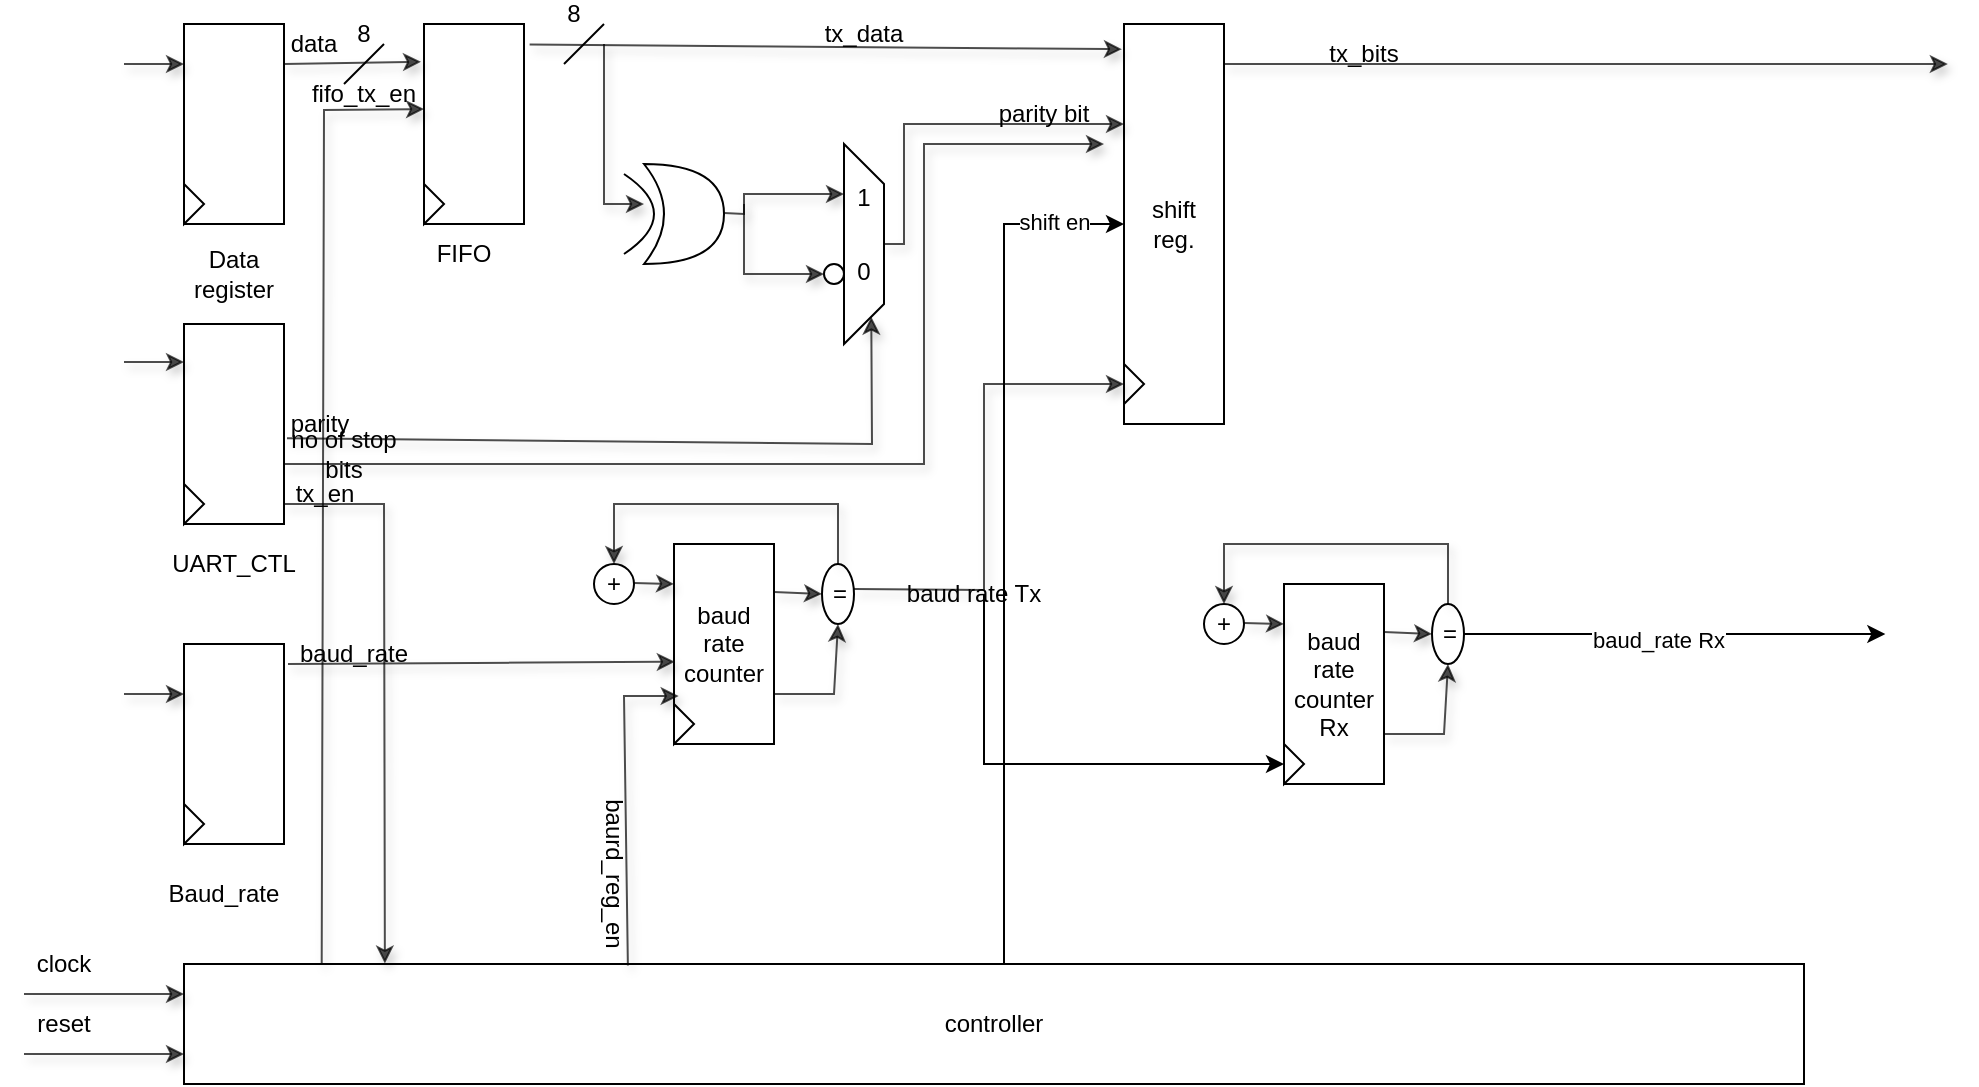 <mxfile version="26.0.9" pages="2">
  <diagram name="Page-1" id="0iQmTiWb_SyuVuj741Ms">
    <mxGraphModel dx="1050" dy="629" grid="1" gridSize="10" guides="1" tooltips="1" connect="1" arrows="1" fold="1" page="1" pageScale="1" pageWidth="1100" pageHeight="850" math="0" shadow="0">
      <root>
        <mxCell id="0" />
        <mxCell id="1" parent="0" />
        <mxCell id="nmXEE6ZkfctVZ-WLgOEb-1" value="" style="rounded=0;whiteSpace=wrap;html=1;direction=south;" parent="1" vertex="1">
          <mxGeometry x="280" y="90" width="50" height="100" as="geometry" />
        </mxCell>
        <mxCell id="nmXEE6ZkfctVZ-WLgOEb-2" value="" style="triangle;whiteSpace=wrap;html=1;" parent="1" vertex="1">
          <mxGeometry x="280" y="170" width="10" height="20" as="geometry" />
        </mxCell>
        <mxCell id="nmXEE6ZkfctVZ-WLgOEb-3" value="" style="rounded=0;whiteSpace=wrap;html=1;direction=south;" parent="1" vertex="1">
          <mxGeometry x="280" y="240" width="50" height="100" as="geometry" />
        </mxCell>
        <mxCell id="nmXEE6ZkfctVZ-WLgOEb-4" value="" style="triangle;whiteSpace=wrap;html=1;" parent="1" vertex="1">
          <mxGeometry x="280" y="320" width="10" height="20" as="geometry" />
        </mxCell>
        <mxCell id="nmXEE6ZkfctVZ-WLgOEb-5" value="" style="rounded=0;whiteSpace=wrap;html=1;direction=south;" parent="1" vertex="1">
          <mxGeometry x="280" y="400" width="50" height="100" as="geometry" />
        </mxCell>
        <mxCell id="nmXEE6ZkfctVZ-WLgOEb-6" value="" style="triangle;whiteSpace=wrap;html=1;" parent="1" vertex="1">
          <mxGeometry x="280" y="480" width="10" height="20" as="geometry" />
        </mxCell>
        <mxCell id="nmXEE6ZkfctVZ-WLgOEb-7" value="" style="rounded=0;whiteSpace=wrap;html=1;direction=south;" parent="1" vertex="1">
          <mxGeometry x="400" y="90" width="50" height="100" as="geometry" />
        </mxCell>
        <mxCell id="nmXEE6ZkfctVZ-WLgOEb-8" value="" style="triangle;whiteSpace=wrap;html=1;" parent="1" vertex="1">
          <mxGeometry x="400" y="170" width="10" height="20" as="geometry" />
        </mxCell>
        <mxCell id="nmXEE6ZkfctVZ-WLgOEb-9" value="" style="endArrow=classic;html=1;rounded=0;strokeWidth=1;startSize=6;opacity=70;jumpSize=1;strokeColor=default;shadow=1;entryX=0.189;entryY=1.03;entryDx=0;entryDy=0;entryPerimeter=0;" parent="1" target="nmXEE6ZkfctVZ-WLgOEb-7" edge="1">
          <mxGeometry width="50" height="50" relative="1" as="geometry">
            <mxPoint x="330" y="110" as="sourcePoint" />
            <mxPoint x="360" y="110" as="targetPoint" />
          </mxGeometry>
        </mxCell>
        <mxCell id="nmXEE6ZkfctVZ-WLgOEb-10" value="shift&lt;div&gt;reg.&lt;/div&gt;" style="rounded=0;whiteSpace=wrap;html=1;direction=south;" parent="1" vertex="1">
          <mxGeometry x="750" y="90" width="50" height="200" as="geometry" />
        </mxCell>
        <mxCell id="nmXEE6ZkfctVZ-WLgOEb-11" value="" style="triangle;whiteSpace=wrap;html=1;" parent="1" vertex="1">
          <mxGeometry x="750" y="260" width="10" height="20" as="geometry" />
        </mxCell>
        <mxCell id="nmXEE6ZkfctVZ-WLgOEb-12" value="Data register" style="text;html=1;align=center;verticalAlign=middle;whiteSpace=wrap;rounded=0;" parent="1" vertex="1">
          <mxGeometry x="275" y="200" width="60" height="30" as="geometry" />
        </mxCell>
        <mxCell id="nmXEE6ZkfctVZ-WLgOEb-14" value="UART_CTL" style="text;html=1;align=center;verticalAlign=middle;whiteSpace=wrap;rounded=0;" parent="1" vertex="1">
          <mxGeometry x="275" y="345" width="60" height="30" as="geometry" />
        </mxCell>
        <mxCell id="nmXEE6ZkfctVZ-WLgOEb-15" value="Baud_rate" style="text;html=1;align=center;verticalAlign=middle;whiteSpace=wrap;rounded=0;" parent="1" vertex="1">
          <mxGeometry x="270" y="510" width="60" height="30" as="geometry" />
        </mxCell>
        <mxCell id="nmXEE6ZkfctVZ-WLgOEb-18" value="" style="endArrow=classic;html=1;rounded=0;strokeWidth=1;startSize=6;opacity=70;jumpSize=1;strokeColor=default;shadow=1;entryX=0.063;entryY=1.021;entryDx=0;entryDy=0;entryPerimeter=0;exitX=0.103;exitY=-0.056;exitDx=0;exitDy=0;exitPerimeter=0;" parent="1" source="nmXEE6ZkfctVZ-WLgOEb-7" target="nmXEE6ZkfctVZ-WLgOEb-10" edge="1">
          <mxGeometry width="50" height="50" relative="1" as="geometry">
            <mxPoint x="490" y="100" as="sourcePoint" />
            <mxPoint x="520" y="100" as="targetPoint" />
          </mxGeometry>
        </mxCell>
        <mxCell id="nmXEE6ZkfctVZ-WLgOEb-19" value="" style="endArrow=classic;html=1;rounded=0;strokeWidth=1;startSize=6;opacity=70;jumpSize=1;strokeColor=default;shadow=1;" parent="1" edge="1">
          <mxGeometry width="50" height="50" relative="1" as="geometry">
            <mxPoint x="490" y="100" as="sourcePoint" />
            <mxPoint x="510" y="180" as="targetPoint" />
            <Array as="points">
              <mxPoint x="490" y="180" />
            </Array>
          </mxGeometry>
        </mxCell>
        <mxCell id="nmXEE6ZkfctVZ-WLgOEb-32" value="" style="endArrow=classic;html=1;rounded=0;strokeWidth=1;startSize=6;opacity=70;jumpSize=1;strokeColor=default;shadow=1;entryX=0.25;entryY=1;entryDx=0;entryDy=0;" parent="1" target="nmXEE6ZkfctVZ-WLgOEb-10" edge="1">
          <mxGeometry width="50" height="50" relative="1" as="geometry">
            <mxPoint x="630" y="200" as="sourcePoint" />
            <mxPoint x="750" y="140" as="targetPoint" />
            <Array as="points">
              <mxPoint x="640" y="200" />
              <mxPoint x="640" y="140" />
            </Array>
          </mxGeometry>
        </mxCell>
        <mxCell id="nmXEE6ZkfctVZ-WLgOEb-33" value="" style="endArrow=classic;html=1;rounded=0;strokeWidth=1;startSize=6;opacity=70;jumpSize=1;strokeColor=default;shadow=1;entryX=1;entryY=0.25;entryDx=0;entryDy=0;exitX=0.571;exitY=-0.03;exitDx=0;exitDy=0;exitPerimeter=0;" parent="1" source="nmXEE6ZkfctVZ-WLgOEb-3" target="nmXEE6ZkfctVZ-WLgOEb-24" edge="1">
          <mxGeometry width="50" height="50" relative="1" as="geometry">
            <mxPoint x="330" y="280" as="sourcePoint" />
            <mxPoint x="360" y="280" as="targetPoint" />
            <Array as="points">
              <mxPoint x="624" y="300" />
            </Array>
          </mxGeometry>
        </mxCell>
        <mxCell id="nmXEE6ZkfctVZ-WLgOEb-50" value="" style="group" parent="1" vertex="1" connectable="0">
          <mxGeometry x="485" y="330" width="130" height="120" as="geometry" />
        </mxCell>
        <mxCell id="nmXEE6ZkfctVZ-WLgOEb-37" value="baud rate counter" style="rounded=0;whiteSpace=wrap;html=1;direction=south;" parent="nmXEE6ZkfctVZ-WLgOEb-50" vertex="1">
          <mxGeometry x="40" y="20" width="50" height="100" as="geometry" />
        </mxCell>
        <mxCell id="nmXEE6ZkfctVZ-WLgOEb-38" value="" style="triangle;whiteSpace=wrap;html=1;" parent="nmXEE6ZkfctVZ-WLgOEb-50" vertex="1">
          <mxGeometry x="40" y="100" width="10" height="20" as="geometry" />
        </mxCell>
        <mxCell id="nmXEE6ZkfctVZ-WLgOEb-42" value="" style="group" parent="nmXEE6ZkfctVZ-WLgOEb-50" vertex="1" connectable="0">
          <mxGeometry x="90" y="30" width="40" height="30" as="geometry" />
        </mxCell>
        <mxCell id="nmXEE6ZkfctVZ-WLgOEb-39" value="" style="endArrow=classic;html=1;rounded=0;strokeWidth=1;startSize=6;opacity=70;jumpSize=1;strokeColor=default;shadow=1;entryX=0;entryY=0.5;entryDx=0;entryDy=0;" parent="nmXEE6ZkfctVZ-WLgOEb-42" target="nmXEE6ZkfctVZ-WLgOEb-40" edge="1">
          <mxGeometry width="50" height="50" relative="1" as="geometry">
            <mxPoint y="14" as="sourcePoint" />
            <mxPoint x="20" y="14" as="targetPoint" />
          </mxGeometry>
        </mxCell>
        <mxCell id="nmXEE6ZkfctVZ-WLgOEb-40" value="" style="ellipse;whiteSpace=wrap;html=1;" parent="nmXEE6ZkfctVZ-WLgOEb-42" vertex="1">
          <mxGeometry x="24" width="16" height="30" as="geometry" />
        </mxCell>
        <mxCell id="nmXEE6ZkfctVZ-WLgOEb-41" value="=" style="text;html=1;align=center;verticalAlign=middle;whiteSpace=wrap;rounded=0;" parent="nmXEE6ZkfctVZ-WLgOEb-42" vertex="1">
          <mxGeometry x="26" y="10" width="14" height="10" as="geometry" />
        </mxCell>
        <mxCell id="nmXEE6ZkfctVZ-WLgOEb-44" value="" style="endArrow=classic;html=1;rounded=0;strokeWidth=1;startSize=6;opacity=70;jumpSize=1;strokeColor=default;shadow=1;exitX=0.5;exitY=0;exitDx=0;exitDy=0;" parent="nmXEE6ZkfctVZ-WLgOEb-50" source="nmXEE6ZkfctVZ-WLgOEb-40" target="nmXEE6ZkfctVZ-WLgOEb-45" edge="1">
          <mxGeometry width="50" height="50" relative="1" as="geometry">
            <mxPoint x="155" y="20" as="sourcePoint" />
            <mxPoint y="40" as="targetPoint" />
            <Array as="points">
              <mxPoint x="122" />
              <mxPoint x="10" />
            </Array>
          </mxGeometry>
        </mxCell>
        <mxCell id="nmXEE6ZkfctVZ-WLgOEb-45" value="" style="ellipse;whiteSpace=wrap;html=1;" parent="nmXEE6ZkfctVZ-WLgOEb-50" vertex="1">
          <mxGeometry y="30" width="20" height="20" as="geometry" />
        </mxCell>
        <mxCell id="nmXEE6ZkfctVZ-WLgOEb-46" value="+" style="text;html=1;align=center;verticalAlign=middle;whiteSpace=wrap;rounded=0;" parent="nmXEE6ZkfctVZ-WLgOEb-50" vertex="1">
          <mxGeometry x="5" y="32.5" width="10" height="15" as="geometry" />
        </mxCell>
        <mxCell id="nmXEE6ZkfctVZ-WLgOEb-49" value="" style="endArrow=classic;html=1;rounded=0;strokeWidth=1;startSize=6;opacity=70;jumpSize=1;strokeColor=default;shadow=1;" parent="nmXEE6ZkfctVZ-WLgOEb-50" edge="1">
          <mxGeometry width="50" height="50" relative="1" as="geometry">
            <mxPoint x="20" y="39.5" as="sourcePoint" />
            <mxPoint x="40" y="40" as="targetPoint" />
          </mxGeometry>
        </mxCell>
        <mxCell id="nmXEE6ZkfctVZ-WLgOEb-43" value="" style="endArrow=classic;html=1;rounded=0;strokeWidth=1;startSize=6;opacity=70;jumpSize=1;strokeColor=default;shadow=1;entryX=0.5;entryY=1;entryDx=0;entryDy=0;exitX=0.75;exitY=0;exitDx=0;exitDy=0;" parent="nmXEE6ZkfctVZ-WLgOEb-50" source="nmXEE6ZkfctVZ-WLgOEb-37" target="nmXEE6ZkfctVZ-WLgOEb-40" edge="1">
          <mxGeometry width="50" height="50" relative="1" as="geometry">
            <mxPoint x="100" y="90" as="sourcePoint" />
            <mxPoint x="-40" y="95" as="targetPoint" />
            <Array as="points">
              <mxPoint x="120" y="95" />
            </Array>
          </mxGeometry>
        </mxCell>
        <mxCell id="nmXEE6ZkfctVZ-WLgOEb-51" value="" style="endArrow=classic;html=1;rounded=0;strokeWidth=1;startSize=6;opacity=70;jumpSize=1;strokeColor=default;shadow=1;exitX=1;exitY=0.25;exitDx=0;exitDy=0;entryX=0;entryY=0.5;entryDx=0;entryDy=0;" parent="1" source="nmXEE6ZkfctVZ-WLgOEb-41" edge="1" target="nmXEE6ZkfctVZ-WLgOEb-11">
          <mxGeometry width="50" height="50" relative="1" as="geometry">
            <mxPoint x="640" y="375" as="sourcePoint" />
            <mxPoint x="660" y="240" as="targetPoint" />
            <Array as="points">
              <mxPoint x="680" y="373" />
              <mxPoint x="680" y="270" />
            </Array>
          </mxGeometry>
        </mxCell>
        <mxCell id="nmXEE6ZkfctVZ-WLgOEb-52" value="" style="rounded=0;whiteSpace=wrap;html=1;" parent="1" vertex="1">
          <mxGeometry x="280" y="560" width="810" height="60" as="geometry" />
        </mxCell>
        <UserObject label="controller" link="data:page/id,8DzqNKBsNxJn6VCQn896" id="nmXEE6ZkfctVZ-WLgOEb-53">
          <mxCell style="text;html=1;align=center;verticalAlign=middle;whiteSpace=wrap;rounded=0;" parent="1" vertex="1">
            <mxGeometry x="655" y="575" width="60" height="30" as="geometry" />
          </mxCell>
        </UserObject>
        <mxCell id="nmXEE6ZkfctVZ-WLgOEb-67" value="" style="endArrow=classic;html=1;rounded=0;strokeWidth=1;startSize=6;opacity=70;jumpSize=1;strokeColor=default;shadow=1;entryX=1;entryY=1;entryDx=0;entryDy=0;" parent="1" edge="1" target="nmXEE6ZkfctVZ-WLgOEb-100">
          <mxGeometry width="50" height="50" relative="1" as="geometry">
            <mxPoint x="330" y="310" as="sourcePoint" />
            <mxPoint x="650" y="150" as="targetPoint" />
            <Array as="points">
              <mxPoint x="630" y="310" />
              <mxPoint x="650" y="310" />
              <mxPoint x="650" y="150" />
            </Array>
          </mxGeometry>
        </mxCell>
        <mxCell id="nmXEE6ZkfctVZ-WLgOEb-68" value="no of stop bits" style="text;html=1;align=center;verticalAlign=middle;whiteSpace=wrap;rounded=0;" parent="1" vertex="1">
          <mxGeometry x="330" y="300" width="60" height="10" as="geometry" />
        </mxCell>
        <mxCell id="nmXEE6ZkfctVZ-WLgOEb-75" value="" style="endArrow=classic;html=1;rounded=0;strokeWidth=1;startSize=6;opacity=70;jumpSize=1;strokeColor=default;shadow=1;" parent="1" edge="1">
          <mxGeometry width="50" height="50" relative="1" as="geometry">
            <mxPoint x="800" y="110" as="sourcePoint" />
            <mxPoint x="1161.91" y="110" as="targetPoint" />
          </mxGeometry>
        </mxCell>
        <mxCell id="nmXEE6ZkfctVZ-WLgOEb-76" value="" style="endArrow=classic;html=1;rounded=0;strokeWidth=1;startSize=6;opacity=70;jumpSize=1;strokeColor=default;shadow=1;entryX=0.124;entryY=-0.004;entryDx=0;entryDy=0;entryPerimeter=0;" parent="1" target="nmXEE6ZkfctVZ-WLgOEb-52" edge="1">
          <mxGeometry width="50" height="50" relative="1" as="geometry">
            <mxPoint x="330" y="330" as="sourcePoint" />
            <mxPoint x="360" y="330" as="targetPoint" />
            <Array as="points">
              <mxPoint x="380" y="330" />
            </Array>
          </mxGeometry>
        </mxCell>
        <mxCell id="nmXEE6ZkfctVZ-WLgOEb-77" value="" style="endArrow=classic;html=1;rounded=0;strokeWidth=1;startSize=6;opacity=70;jumpSize=1;strokeColor=default;shadow=1;" parent="1" edge="1">
          <mxGeometry width="50" height="50" relative="1" as="geometry">
            <mxPoint x="250" y="110" as="sourcePoint" />
            <mxPoint x="280" y="110" as="targetPoint" />
          </mxGeometry>
        </mxCell>
        <mxCell id="nmXEE6ZkfctVZ-WLgOEb-78" value="" style="endArrow=classic;html=1;rounded=0;strokeWidth=1;startSize=6;opacity=70;jumpSize=1;strokeColor=default;shadow=1;" parent="1" edge="1">
          <mxGeometry width="50" height="50" relative="1" as="geometry">
            <mxPoint x="250" y="259" as="sourcePoint" />
            <mxPoint x="280" y="259" as="targetPoint" />
          </mxGeometry>
        </mxCell>
        <mxCell id="nmXEE6ZkfctVZ-WLgOEb-79" value="" style="endArrow=classic;html=1;rounded=0;strokeWidth=1;startSize=6;opacity=70;jumpSize=1;strokeColor=default;shadow=1;" parent="1" edge="1">
          <mxGeometry width="50" height="50" relative="1" as="geometry">
            <mxPoint x="250" y="425" as="sourcePoint" />
            <mxPoint x="280" y="425" as="targetPoint" />
          </mxGeometry>
        </mxCell>
        <mxCell id="nmXEE6ZkfctVZ-WLgOEb-80" value="baurd_reg_en" style="text;html=1;align=center;verticalAlign=middle;whiteSpace=wrap;rounded=0;rotation=90;" parent="1" vertex="1">
          <mxGeometry x="450" y="500" width="90" height="30" as="geometry" />
        </mxCell>
        <mxCell id="nmXEE6ZkfctVZ-WLgOEb-81" value="tx_en" style="text;html=1;align=center;verticalAlign=middle;whiteSpace=wrap;rounded=0;" parent="1" vertex="1">
          <mxGeometry x="333" y="320" width="35" height="10" as="geometry" />
        </mxCell>
        <mxCell id="nmXEE6ZkfctVZ-WLgOEb-82" value="baud_rate" style="text;html=1;align=center;verticalAlign=middle;whiteSpace=wrap;rounded=0;" parent="1" vertex="1">
          <mxGeometry x="340" y="400" width="50" height="10" as="geometry" />
        </mxCell>
        <mxCell id="nmXEE6ZkfctVZ-WLgOEb-83" value="baud rate Tx" style="text;html=1;align=center;verticalAlign=middle;whiteSpace=wrap;rounded=0;rotation=0;" parent="1" vertex="1">
          <mxGeometry x="635" y="360" width="80" height="30" as="geometry" />
        </mxCell>
        <mxCell id="nmXEE6ZkfctVZ-WLgOEb-84" value="FIFO" style="text;html=1;align=center;verticalAlign=middle;whiteSpace=wrap;rounded=0;" parent="1" vertex="1">
          <mxGeometry x="390" y="190" width="60" height="30" as="geometry" />
        </mxCell>
        <mxCell id="nmXEE6ZkfctVZ-WLgOEb-89" value="" style="endArrow=classic;html=1;rounded=0;strokeWidth=1;startSize=6;opacity=70;jumpSize=1;strokeColor=default;shadow=1;entryX=0.589;entryY=0.992;entryDx=0;entryDy=0;entryPerimeter=0;" parent="1" target="nmXEE6ZkfctVZ-WLgOEb-37" edge="1">
          <mxGeometry width="50" height="50" relative="1" as="geometry">
            <mxPoint x="332" y="410" as="sourcePoint" />
            <mxPoint x="440" y="410" as="targetPoint" />
          </mxGeometry>
        </mxCell>
        <mxCell id="nmXEE6ZkfctVZ-WLgOEb-95" value="fifo_tx_en" style="text;html=1;align=center;verticalAlign=middle;whiteSpace=wrap;rounded=0;" parent="1" vertex="1">
          <mxGeometry x="340" y="110" width="60" height="30" as="geometry" />
        </mxCell>
        <mxCell id="nmXEE6ZkfctVZ-WLgOEb-96" value="" style="endArrow=classic;html=1;rounded=0;strokeWidth=1;startSize=6;opacity=70;jumpSize=1;strokeColor=default;shadow=1;" parent="1" edge="1">
          <mxGeometry width="50" height="50" relative="1" as="geometry">
            <mxPoint x="200" y="575" as="sourcePoint" />
            <mxPoint x="280" y="575" as="targetPoint" />
          </mxGeometry>
        </mxCell>
        <mxCell id="nmXEE6ZkfctVZ-WLgOEb-97" value="clock" style="text;html=1;align=center;verticalAlign=middle;whiteSpace=wrap;rounded=0;" parent="1" vertex="1">
          <mxGeometry x="190" y="545" width="60" height="30" as="geometry" />
        </mxCell>
        <mxCell id="nmXEE6ZkfctVZ-WLgOEb-98" value="" style="endArrow=classic;html=1;rounded=0;strokeWidth=1;startSize=6;opacity=70;jumpSize=1;strokeColor=default;shadow=1;" parent="1" edge="1">
          <mxGeometry width="50" height="50" relative="1" as="geometry">
            <mxPoint x="200" y="605" as="sourcePoint" />
            <mxPoint x="280" y="605" as="targetPoint" />
          </mxGeometry>
        </mxCell>
        <mxCell id="nmXEE6ZkfctVZ-WLgOEb-99" value="reset" style="text;html=1;align=center;verticalAlign=middle;whiteSpace=wrap;rounded=0;" parent="1" vertex="1">
          <mxGeometry x="190" y="575" width="60" height="30" as="geometry" />
        </mxCell>
        <mxCell id="nmXEE6ZkfctVZ-WLgOEb-100" value="parity bit" style="text;html=1;align=center;verticalAlign=middle;whiteSpace=wrap;rounded=0;" parent="1" vertex="1">
          <mxGeometry x="680" y="120" width="60" height="30" as="geometry" />
        </mxCell>
        <mxCell id="nmXEE6ZkfctVZ-WLgOEb-101" value="" style="endArrow=none;html=1;rounded=0;" parent="1" edge="1">
          <mxGeometry width="50" height="50" relative="1" as="geometry">
            <mxPoint x="470" y="110" as="sourcePoint" />
            <mxPoint x="490" y="90" as="targetPoint" />
          </mxGeometry>
        </mxCell>
        <mxCell id="nmXEE6ZkfctVZ-WLgOEb-102" value="8" style="text;html=1;align=center;verticalAlign=middle;whiteSpace=wrap;rounded=0;" parent="1" vertex="1">
          <mxGeometry x="470" y="80" width="10" height="10" as="geometry" />
        </mxCell>
        <mxCell id="nmXEE6ZkfctVZ-WLgOEb-103" value="tx_data" style="text;html=1;align=center;verticalAlign=middle;whiteSpace=wrap;rounded=0;" parent="1" vertex="1">
          <mxGeometry x="590" y="80" width="60" height="30" as="geometry" />
        </mxCell>
        <mxCell id="nmXEE6ZkfctVZ-WLgOEb-104" value="data" style="text;html=1;align=center;verticalAlign=middle;whiteSpace=wrap;rounded=0;" parent="1" vertex="1">
          <mxGeometry x="330" y="90" width="30" height="20" as="geometry" />
        </mxCell>
        <mxCell id="aORZdSc75-Fo3MQnWId7-1" value="" style="endArrow=none;html=1;rounded=0;" parent="1" edge="1">
          <mxGeometry width="50" height="50" relative="1" as="geometry">
            <mxPoint x="360" y="120" as="sourcePoint" />
            <mxPoint x="380" y="100" as="targetPoint" />
          </mxGeometry>
        </mxCell>
        <mxCell id="aORZdSc75-Fo3MQnWId7-2" value="8" style="text;html=1;align=center;verticalAlign=middle;whiteSpace=wrap;rounded=0;" parent="1" vertex="1">
          <mxGeometry x="355" y="80" width="30" height="30" as="geometry" />
        </mxCell>
        <mxCell id="aORZdSc75-Fo3MQnWId7-3" value="tx_bits" style="text;html=1;align=center;verticalAlign=middle;whiteSpace=wrap;rounded=0;" parent="1" vertex="1">
          <mxGeometry x="840" y="100" width="60" height="10" as="geometry" />
        </mxCell>
        <mxCell id="iL0YTwdqy25Y3jKW_N1v-3" value="" style="endArrow=classic;html=1;rounded=0;strokeWidth=1;startSize=6;opacity=70;jumpSize=1;strokeColor=default;shadow=1;exitX=0.085;exitY=-0.004;exitDx=0;exitDy=0;exitPerimeter=0;entryX=1;entryY=0.75;entryDx=0;entryDy=0;" parent="1" source="nmXEE6ZkfctVZ-WLgOEb-52" target="nmXEE6ZkfctVZ-WLgOEb-95" edge="1">
          <mxGeometry width="50" height="50" relative="1" as="geometry">
            <mxPoint x="349" y="560" as="sourcePoint" />
            <mxPoint x="400" y="160" as="targetPoint" />
            <Array as="points">
              <mxPoint x="350" y="133" />
            </Array>
          </mxGeometry>
        </mxCell>
        <mxCell id="nmXEE6ZkfctVZ-WLgOEb-34" value="parity" style="text;html=1;align=center;verticalAlign=middle;whiteSpace=wrap;rounded=0;" parent="1" vertex="1">
          <mxGeometry x="328" y="285" width="40" height="10" as="geometry" />
        </mxCell>
        <mxCell id="nmXEE6ZkfctVZ-WLgOEb-74" value="" style="endArrow=classic;html=1;rounded=0;strokeWidth=1;startSize=6;opacity=70;jumpSize=1;strokeColor=default;shadow=1;exitX=0.274;exitY=0.012;exitDx=0;exitDy=0;exitPerimeter=0;entryX=0.233;entryY=-0.198;entryDx=0;entryDy=0;entryPerimeter=0;" parent="1" source="nmXEE6ZkfctVZ-WLgOEb-52" target="nmXEE6ZkfctVZ-WLgOEb-38" edge="1">
          <mxGeometry width="50" height="50" relative="1" as="geometry">
            <mxPoint x="495" y="424" as="sourcePoint" />
            <mxPoint x="525" y="424" as="targetPoint" />
            <Array as="points">
              <mxPoint x="500" y="426" />
            </Array>
          </mxGeometry>
        </mxCell>
        <mxCell id="iL0YTwdqy25Y3jKW_N1v-12" value="" style="group" parent="1" vertex="1" connectable="0">
          <mxGeometry x="500" y="150" width="130" height="100" as="geometry" />
        </mxCell>
        <mxCell id="nmXEE6ZkfctVZ-WLgOEb-20" value="" style="shape=xor;whiteSpace=wrap;html=1;" parent="iL0YTwdqy25Y3jKW_N1v-12" vertex="1">
          <mxGeometry x="10" y="10" width="40" height="50" as="geometry" />
        </mxCell>
        <mxCell id="nmXEE6ZkfctVZ-WLgOEb-21" value="" style="endArrow=none;html=1;rounded=0;curved=1;" parent="iL0YTwdqy25Y3jKW_N1v-12" edge="1">
          <mxGeometry width="50" height="50" relative="1" as="geometry">
            <mxPoint y="55" as="sourcePoint" />
            <mxPoint y="15" as="targetPoint" />
            <Array as="points">
              <mxPoint x="30" y="35" />
            </Array>
          </mxGeometry>
        </mxCell>
        <mxCell id="nmXEE6ZkfctVZ-WLgOEb-27" value="" style="endArrow=classic;html=1;rounded=0;strokeWidth=1;startSize=6;opacity=70;jumpSize=1;strokeColor=default;shadow=1;entryX=0.25;entryY=1;entryDx=0;entryDy=0;" parent="iL0YTwdqy25Y3jKW_N1v-12" target="nmXEE6ZkfctVZ-WLgOEb-24" edge="1">
          <mxGeometry width="50" height="50" relative="1" as="geometry">
            <mxPoint x="50" y="34.5" as="sourcePoint" />
            <mxPoint x="107" y="20" as="targetPoint" />
            <Array as="points">
              <mxPoint x="60" y="35" />
              <mxPoint x="60" y="25" />
            </Array>
          </mxGeometry>
        </mxCell>
        <mxCell id="nmXEE6ZkfctVZ-WLgOEb-28" value="" style="endArrow=classic;html=1;rounded=0;strokeWidth=1;startSize=6;opacity=70;jumpSize=1;strokeColor=default;shadow=1;entryX=0;entryY=0.5;entryDx=0;entryDy=0;" parent="iL0YTwdqy25Y3jKW_N1v-12" target="nmXEE6ZkfctVZ-WLgOEb-29" edge="1">
          <mxGeometry width="50" height="50" relative="1" as="geometry">
            <mxPoint x="60" y="30" as="sourcePoint" />
            <mxPoint x="90" y="70" as="targetPoint" />
            <Array as="points">
              <mxPoint x="60" y="65" />
            </Array>
          </mxGeometry>
        </mxCell>
        <mxCell id="nmXEE6ZkfctVZ-WLgOEb-31" value="" style="group" parent="iL0YTwdqy25Y3jKW_N1v-12" vertex="1" connectable="0">
          <mxGeometry x="100" width="30" height="100" as="geometry" />
        </mxCell>
        <mxCell id="nmXEE6ZkfctVZ-WLgOEb-23" value="" style="group" parent="nmXEE6ZkfctVZ-WLgOEb-31" vertex="1" connectable="0">
          <mxGeometry x="10" width="20" height="100" as="geometry" />
        </mxCell>
        <mxCell id="nmXEE6ZkfctVZ-WLgOEb-24" value="" style="shape=trapezoid;perimeter=trapezoidPerimeter;whiteSpace=wrap;html=1;fixedSize=1;direction=south;" parent="nmXEE6ZkfctVZ-WLgOEb-23" vertex="1">
          <mxGeometry width="20" height="100" as="geometry" />
        </mxCell>
        <mxCell id="nmXEE6ZkfctVZ-WLgOEb-25" value="1" style="text;html=1;align=center;verticalAlign=middle;whiteSpace=wrap;rounded=0;" parent="nmXEE6ZkfctVZ-WLgOEb-23" vertex="1">
          <mxGeometry y="20.001" width="20" height="14.286" as="geometry" />
        </mxCell>
        <mxCell id="nmXEE6ZkfctVZ-WLgOEb-26" value="0" style="text;html=1;align=center;verticalAlign=middle;whiteSpace=wrap;rounded=0;" parent="nmXEE6ZkfctVZ-WLgOEb-23" vertex="1">
          <mxGeometry x="5" y="50" width="10" height="28.571" as="geometry" />
        </mxCell>
        <mxCell id="nmXEE6ZkfctVZ-WLgOEb-29" value="" style="ellipse;whiteSpace=wrap;html=1;aspect=fixed;" parent="nmXEE6ZkfctVZ-WLgOEb-31" vertex="1">
          <mxGeometry y="60" width="10" height="10" as="geometry" />
        </mxCell>
        <mxCell id="JwyVnNbqZSE_jarpq17w-4" value="" style="group" vertex="1" connectable="0" parent="1">
          <mxGeometry x="790" y="350" width="130" height="120" as="geometry" />
        </mxCell>
        <mxCell id="JwyVnNbqZSE_jarpq17w-5" value="baud rate counter&lt;div&gt;Rx&lt;/div&gt;" style="rounded=0;whiteSpace=wrap;html=1;direction=south;" vertex="1" parent="JwyVnNbqZSE_jarpq17w-4">
          <mxGeometry x="40" y="20" width="50" height="100" as="geometry" />
        </mxCell>
        <mxCell id="JwyVnNbqZSE_jarpq17w-6" value="" style="triangle;whiteSpace=wrap;html=1;" vertex="1" parent="JwyVnNbqZSE_jarpq17w-4">
          <mxGeometry x="40" y="100" width="10" height="20" as="geometry" />
        </mxCell>
        <mxCell id="JwyVnNbqZSE_jarpq17w-7" value="" style="group" vertex="1" connectable="0" parent="JwyVnNbqZSE_jarpq17w-4">
          <mxGeometry x="90" y="30" width="40" height="30" as="geometry" />
        </mxCell>
        <mxCell id="JwyVnNbqZSE_jarpq17w-8" value="" style="endArrow=classic;html=1;rounded=0;strokeWidth=1;startSize=6;opacity=70;jumpSize=1;strokeColor=default;shadow=1;entryX=0;entryY=0.5;entryDx=0;entryDy=0;" edge="1" parent="JwyVnNbqZSE_jarpq17w-7" target="JwyVnNbqZSE_jarpq17w-9">
          <mxGeometry width="50" height="50" relative="1" as="geometry">
            <mxPoint y="14" as="sourcePoint" />
            <mxPoint x="20" y="14" as="targetPoint" />
          </mxGeometry>
        </mxCell>
        <mxCell id="JwyVnNbqZSE_jarpq17w-9" value="" style="ellipse;whiteSpace=wrap;html=1;" vertex="1" parent="JwyVnNbqZSE_jarpq17w-7">
          <mxGeometry x="24" width="16" height="30" as="geometry" />
        </mxCell>
        <mxCell id="JwyVnNbqZSE_jarpq17w-10" value="=" style="text;html=1;align=center;verticalAlign=middle;whiteSpace=wrap;rounded=0;" vertex="1" parent="JwyVnNbqZSE_jarpq17w-7">
          <mxGeometry x="26" y="10" width="14" height="10" as="geometry" />
        </mxCell>
        <mxCell id="JwyVnNbqZSE_jarpq17w-11" value="" style="endArrow=classic;html=1;rounded=0;strokeWidth=1;startSize=6;opacity=70;jumpSize=1;strokeColor=default;shadow=1;exitX=0.5;exitY=0;exitDx=0;exitDy=0;" edge="1" parent="JwyVnNbqZSE_jarpq17w-4" source="JwyVnNbqZSE_jarpq17w-9" target="JwyVnNbqZSE_jarpq17w-12">
          <mxGeometry width="50" height="50" relative="1" as="geometry">
            <mxPoint x="155" y="20" as="sourcePoint" />
            <mxPoint y="40" as="targetPoint" />
            <Array as="points">
              <mxPoint x="122" />
              <mxPoint x="10" />
            </Array>
          </mxGeometry>
        </mxCell>
        <mxCell id="JwyVnNbqZSE_jarpq17w-12" value="" style="ellipse;whiteSpace=wrap;html=1;" vertex="1" parent="JwyVnNbqZSE_jarpq17w-4">
          <mxGeometry y="30" width="20" height="20" as="geometry" />
        </mxCell>
        <mxCell id="JwyVnNbqZSE_jarpq17w-13" value="+" style="text;html=1;align=center;verticalAlign=middle;whiteSpace=wrap;rounded=0;" vertex="1" parent="JwyVnNbqZSE_jarpq17w-4">
          <mxGeometry x="5" y="32.5" width="10" height="15" as="geometry" />
        </mxCell>
        <mxCell id="JwyVnNbqZSE_jarpq17w-16" value="" style="endArrow=classic;html=1;rounded=0;strokeWidth=1;startSize=6;opacity=70;jumpSize=1;strokeColor=default;shadow=1;" edge="1" parent="JwyVnNbqZSE_jarpq17w-4">
          <mxGeometry width="50" height="50" relative="1" as="geometry">
            <mxPoint x="20" y="39.5" as="sourcePoint" />
            <mxPoint x="40" y="40" as="targetPoint" />
          </mxGeometry>
        </mxCell>
        <mxCell id="JwyVnNbqZSE_jarpq17w-17" value="" style="endArrow=classic;html=1;rounded=0;strokeWidth=1;startSize=6;opacity=70;jumpSize=1;strokeColor=default;shadow=1;entryX=0.5;entryY=1;entryDx=0;entryDy=0;exitX=0.75;exitY=0;exitDx=0;exitDy=0;" edge="1" parent="JwyVnNbqZSE_jarpq17w-4" source="JwyVnNbqZSE_jarpq17w-5" target="JwyVnNbqZSE_jarpq17w-9">
          <mxGeometry width="50" height="50" relative="1" as="geometry">
            <mxPoint x="100" y="90" as="sourcePoint" />
            <mxPoint x="-40" y="95" as="targetPoint" />
            <Array as="points">
              <mxPoint x="120" y="95" />
            </Array>
          </mxGeometry>
        </mxCell>
        <mxCell id="JwyVnNbqZSE_jarpq17w-18" value="" style="endArrow=classic;html=1;rounded=0;entryX=0;entryY=0.5;entryDx=0;entryDy=0;" edge="1" parent="1" target="JwyVnNbqZSE_jarpq17w-6">
          <mxGeometry width="50" height="50" relative="1" as="geometry">
            <mxPoint x="680" y="375" as="sourcePoint" />
            <mxPoint x="730" y="325" as="targetPoint" />
            <Array as="points">
              <mxPoint x="680" y="460" />
            </Array>
          </mxGeometry>
        </mxCell>
        <mxCell id="JwyVnNbqZSE_jarpq17w-19" value="" style="endArrow=classic;html=1;rounded=0;" edge="1" parent="1">
          <mxGeometry width="50" height="50" relative="1" as="geometry">
            <mxPoint x="920" y="395" as="sourcePoint" />
            <mxPoint x="1130.667" y="395" as="targetPoint" />
          </mxGeometry>
        </mxCell>
        <mxCell id="JwyVnNbqZSE_jarpq17w-20" value="baud_rate Rx" style="edgeLabel;html=1;align=center;verticalAlign=middle;resizable=0;points=[];" vertex="1" connectable="0" parent="JwyVnNbqZSE_jarpq17w-19">
          <mxGeometry x="-0.085" y="-3" relative="1" as="geometry">
            <mxPoint as="offset" />
          </mxGeometry>
        </mxCell>
        <mxCell id="JwyVnNbqZSE_jarpq17w-21" value="" style="endArrow=classic;html=1;rounded=0;entryX=0.5;entryY=1;entryDx=0;entryDy=0;" edge="1" parent="1" target="nmXEE6ZkfctVZ-WLgOEb-10">
          <mxGeometry width="50" height="50" relative="1" as="geometry">
            <mxPoint x="690" y="560" as="sourcePoint" />
            <mxPoint x="740" y="510" as="targetPoint" />
            <Array as="points">
              <mxPoint x="690" y="190" />
            </Array>
          </mxGeometry>
        </mxCell>
        <mxCell id="JwyVnNbqZSE_jarpq17w-22" value="shift en" style="edgeLabel;html=1;align=center;verticalAlign=middle;resizable=0;points=[];" vertex="1" connectable="0" parent="JwyVnNbqZSE_jarpq17w-21">
          <mxGeometry x="0.836" y="1" relative="1" as="geometry">
            <mxPoint as="offset" />
          </mxGeometry>
        </mxCell>
      </root>
    </mxGraphModel>
  </diagram>
  <diagram id="8DzqNKBsNxJn6VCQn896" name="controller">
    <mxGraphModel dx="1911" dy="528" grid="1" gridSize="10" guides="1" tooltips="1" connect="1" arrows="1" fold="1" page="1" pageScale="1" pageWidth="1100" pageHeight="850" math="0" shadow="0">
      <root>
        <mxCell id="0" />
        <mxCell id="1" parent="0" />
        <mxCell id="9I11zORrQB1PDWdPwpwn-1" value="ideal state" style="ellipse;whiteSpace=wrap;html=1;" parent="1" vertex="1">
          <mxGeometry x="360" y="230" width="120" height="80" as="geometry" />
        </mxCell>
        <mxCell id="9I11zORrQB1PDWdPwpwn-2" value="" style="endArrow=classic;html=1;rounded=0;strokeWidth=1;startSize=6;opacity=70;jumpSize=1;strokeColor=default;shadow=1;" parent="1" edge="1">
          <mxGeometry width="50" height="50" relative="1" as="geometry">
            <mxPoint x="250" y="270" as="sourcePoint" />
            <mxPoint x="360" y="269.5" as="targetPoint" />
          </mxGeometry>
        </mxCell>
        <mxCell id="9I11zORrQB1PDWdPwpwn-3" value="reset" style="text;html=1;align=center;verticalAlign=middle;whiteSpace=wrap;rounded=0;" parent="1" vertex="1">
          <mxGeometry x="260" y="250" width="60" height="30" as="geometry" />
        </mxCell>
        <mxCell id="9I11zORrQB1PDWdPwpwn-4" value="" style="endArrow=classic;html=1;rounded=0;strokeWidth=1;startSize=6;opacity=70;jumpSize=1;strokeColor=default;shadow=1;curved=1;exitX=0.957;exitY=0.707;exitDx=0;exitDy=0;exitPerimeter=0;" parent="1" source="9I11zORrQB1PDWdPwpwn-1" target="9I11zORrQB1PDWdPwpwn-5" edge="1">
          <mxGeometry width="50" height="50" relative="1" as="geometry">
            <mxPoint x="480" y="264.5" as="sourcePoint" />
            <mxPoint x="570" y="360" as="targetPoint" />
            <Array as="points">
              <mxPoint x="520" y="280" />
            </Array>
          </mxGeometry>
        </mxCell>
        <mxCell id="aHVic-EyjVl5WzbnL-KH-1" value="" style="group" parent="1" vertex="1" connectable="0">
          <mxGeometry x="620" y="410" width="120" height="125" as="geometry" />
        </mxCell>
        <mxCell id="9I11zORrQB1PDWdPwpwn-5" value="" style="ellipse;labelBackgroundColor=default;" parent="aHVic-EyjVl5WzbnL-KH-1" vertex="1">
          <mxGeometry width="120" height="125" as="geometry" />
        </mxCell>
        <mxCell id="5OIf4ZaBZqGt57_DdCAf-1" value="load data" style="text;align=center;verticalAlign=middle;rounded=0;" parent="aHVic-EyjVl5WzbnL-KH-1" vertex="1">
          <mxGeometry x="30" y="47.5" width="60" height="30" as="geometry" />
        </mxCell>
        <mxCell id="Ka3RB4b4h5C6KreYDprp-1" value="" style="endArrow=classic;html=1;rounded=0;strokeWidth=1;startSize=6;opacity=70;jumpSize=1;strokeColor=default;shadow=1;curved=1;exitX=0.5;exitY=1;exitDx=0;exitDy=0;" parent="1" source="9I11zORrQB1PDWdPwpwn-5" target="aHVic-EyjVl5WzbnL-KH-3" edge="1">
          <mxGeometry width="50" height="50" relative="1" as="geometry">
            <mxPoint x="313" y="434.9" as="sourcePoint" />
            <mxPoint x="360" y="610" as="targetPoint" />
            <Array as="points">
              <mxPoint x="720" y="690" />
            </Array>
          </mxGeometry>
        </mxCell>
        <mxCell id="Ka3RB4b4h5C6KreYDprp-3" value="fifo_empty" style="text;html=1;align=center;verticalAlign=middle;whiteSpace=wrap;rounded=0;" parent="1" vertex="1">
          <mxGeometry x="230" y="300" width="60" height="30" as="geometry" />
        </mxCell>
        <mxCell id="E7vx4jzqoG87zoP_nMMn-3" value="" style="group" vertex="1" connectable="0" parent="1">
          <mxGeometry x="510" y="260" width="130" height="60" as="geometry" />
        </mxCell>
        <mxCell id="9I11zORrQB1PDWdPwpwn-6" value="tx_en &amp;amp; (~fifo_empty)" style="text;html=1;align=center;verticalAlign=middle;whiteSpace=wrap;rounded=0;" parent="E7vx4jzqoG87zoP_nMMn-3" vertex="1">
          <mxGeometry width="130" height="30" as="geometry" />
        </mxCell>
        <mxCell id="E7vx4jzqoG87zoP_nMMn-1" value="" style="endArrow=none;html=1;rounded=0;entryX=1;entryY=1;entryDx=0;entryDy=0;exitX=0.075;exitY=0.935;exitDx=0;exitDy=0;exitPerimeter=0;" edge="1" parent="E7vx4jzqoG87zoP_nMMn-3" source="9I11zORrQB1PDWdPwpwn-6" target="9I11zORrQB1PDWdPwpwn-6">
          <mxGeometry width="50" height="50" relative="1" as="geometry">
            <mxPoint x="40" y="40" as="sourcePoint" />
            <mxPoint x="70" y="40" as="targetPoint" />
          </mxGeometry>
        </mxCell>
        <mxCell id="E7vx4jzqoG87zoP_nMMn-2" value="shift_reg_en&lt;br&gt;fifo_tx_en" style="text;html=1;align=center;verticalAlign=middle;whiteSpace=wrap;rounded=0;" vertex="1" parent="E7vx4jzqoG87zoP_nMMn-3">
          <mxGeometry x="40" y="30" width="60" height="30" as="geometry" />
        </mxCell>
        <mxCell id="E7vx4jzqoG87zoP_nMMn-8" value="baurd_rate_reg_en&lt;br&gt;bit_count_reg_en" style="text;html=1;align=center;verticalAlign=middle;whiteSpace=wrap;rounded=0;" vertex="1" parent="1">
          <mxGeometry x="570" y="600" width="100" height="30" as="geometry" />
        </mxCell>
        <mxCell id="N4cnqURn7kW5GfM3c0E4-4" value="" style="group" vertex="1" connectable="0" parent="1">
          <mxGeometry x="380" y="720" width="235" height="210" as="geometry" />
        </mxCell>
        <mxCell id="aHVic-EyjVl5WzbnL-KH-2" value="" style="group" parent="N4cnqURn7kW5GfM3c0E4-4" vertex="1" connectable="0">
          <mxGeometry width="220" height="200" as="geometry" />
        </mxCell>
        <mxCell id="N4cnqURn7kW5GfM3c0E4-2" value="&lt;span style=&quot;text-wrap: nowrap;&quot;&gt;baurd rate&lt;/span&gt;" style="text;html=1;align=center;verticalAlign=middle;whiteSpace=wrap;rounded=0;" vertex="1" parent="aHVic-EyjVl5WzbnL-KH-2">
          <mxGeometry x="100" y="95" width="60" height="30" as="geometry" />
        </mxCell>
        <mxCell id="aHVic-EyjVl5WzbnL-KH-3" value="" style="ellipse;labelBackgroundColor=default;" parent="N4cnqURn7kW5GfM3c0E4-4" vertex="1">
          <mxGeometry x="15" y="10" width="220" height="200" as="geometry" />
        </mxCell>
        <mxCell id="N4cnqURn7kW5GfM3c0E4-3" value="&lt;span style=&quot;text-wrap: nowrap;&quot;&gt;baurd rate&lt;/span&gt;" style="text;html=1;align=center;verticalAlign=middle;whiteSpace=wrap;rounded=0;" vertex="1" parent="N4cnqURn7kW5GfM3c0E4-4">
          <mxGeometry x="90" y="95" width="60" height="30" as="geometry" />
        </mxCell>
        <mxCell id="N4cnqURn7kW5GfM3c0E4-5" value="" style="group" vertex="1" connectable="0" parent="1">
          <mxGeometry x="-70" y="780" width="120" height="125" as="geometry" />
        </mxCell>
        <mxCell id="N4cnqURn7kW5GfM3c0E4-6" value="" style="ellipse;labelBackgroundColor=default;" vertex="1" parent="N4cnqURn7kW5GfM3c0E4-5">
          <mxGeometry width="120" height="125" as="geometry" />
        </mxCell>
        <mxCell id="N4cnqURn7kW5GfM3c0E4-7" value="transmission&#xa;bits" style="text;align=center;verticalAlign=middle;rounded=0;" vertex="1" parent="N4cnqURn7kW5GfM3c0E4-5">
          <mxGeometry x="30" y="47.5" width="60" height="30" as="geometry" />
        </mxCell>
        <mxCell id="SBcjq64l2Ed0dTOQwmuq-1" value="" style="endArrow=classic;html=1;rounded=0;strokeWidth=1;startSize=6;opacity=70;jumpSize=1;strokeColor=default;shadow=1;curved=1;" edge="1" parent="1" target="N4cnqURn7kW5GfM3c0E4-5">
          <mxGeometry width="50" height="50" relative="1" as="geometry">
            <mxPoint x="420" y="890" as="sourcePoint" />
            <mxPoint x="70" y="980" as="targetPoint" />
            <Array as="points">
              <mxPoint x="260" y="1040" />
            </Array>
          </mxGeometry>
        </mxCell>
        <mxCell id="N4cnqURn7kW5GfM3c0E4-11" value="" style="group" vertex="1" connectable="0" parent="1">
          <mxGeometry x="190" y="960" width="130" height="60" as="geometry" />
        </mxCell>
        <mxCell id="N4cnqURn7kW5GfM3c0E4-12" value="baurd_en" style="text;html=1;align=center;verticalAlign=middle;whiteSpace=wrap;rounded=0;" vertex="1" parent="N4cnqURn7kW5GfM3c0E4-11">
          <mxGeometry width="130" height="30" as="geometry" />
        </mxCell>
        <mxCell id="N4cnqURn7kW5GfM3c0E4-13" value="" style="endArrow=none;html=1;rounded=0;entryX=1;entryY=1;entryDx=0;entryDy=0;exitX=0.075;exitY=0.935;exitDx=0;exitDy=0;exitPerimeter=0;" edge="1" parent="N4cnqURn7kW5GfM3c0E4-11" source="N4cnqURn7kW5GfM3c0E4-12" target="N4cnqURn7kW5GfM3c0E4-12">
          <mxGeometry width="50" height="50" relative="1" as="geometry">
            <mxPoint x="40" y="40" as="sourcePoint" />
            <mxPoint x="70" y="40" as="targetPoint" />
          </mxGeometry>
        </mxCell>
        <mxCell id="N4cnqURn7kW5GfM3c0E4-14" value="shift_en&lt;br&gt;&lt;div&gt;baurd_rate_reg_en&lt;br&gt;bit_count_reg_en&lt;/div&gt;" style="text;html=1;align=center;verticalAlign=middle;whiteSpace=wrap;rounded=0;" vertex="1" parent="N4cnqURn7kW5GfM3c0E4-11">
          <mxGeometry x="35" y="40" width="60" height="30" as="geometry" />
        </mxCell>
        <mxCell id="N4cnqURn7kW5GfM3c0E4-15" value="" style="endArrow=classic;html=1;rounded=0;strokeWidth=1;startSize=6;opacity=70;jumpSize=1;strokeColor=default;shadow=1;curved=1;exitX=0.786;exitY=0.11;exitDx=0;exitDy=0;exitPerimeter=0;" edge="1" parent="1" source="N4cnqURn7kW5GfM3c0E4-6">
          <mxGeometry width="50" height="50" relative="1" as="geometry">
            <mxPoint x="70" y="710" as="sourcePoint" />
            <mxPoint x="470" y="740" as="targetPoint" />
            <Array as="points">
              <mxPoint x="230" y="590" />
            </Array>
          </mxGeometry>
        </mxCell>
        <mxCell id="N4cnqURn7kW5GfM3c0E4-17" value="baurd_rate_reg_en&lt;br&gt;bit_count_reg_en" style="text;html=1;align=center;verticalAlign=middle;whiteSpace=wrap;rounded=0;" vertex="1" parent="1">
          <mxGeometry x="205" y="640" width="100" height="30" as="geometry" />
        </mxCell>
        <mxCell id="N4cnqURn7kW5GfM3c0E4-18" value="" style="group" vertex="1" connectable="0" parent="1">
          <mxGeometry x="-210" y="440" width="120" height="125" as="geometry" />
        </mxCell>
        <mxCell id="N4cnqURn7kW5GfM3c0E4-19" value="" style="ellipse;labelBackgroundColor=default;" vertex="1" parent="N4cnqURn7kW5GfM3c0E4-18">
          <mxGeometry width="120" height="125" as="geometry" />
        </mxCell>
        <mxCell id="N4cnqURn7kW5GfM3c0E4-20" value="parity send" style="text;align=center;verticalAlign=middle;rounded=0;" vertex="1" parent="N4cnqURn7kW5GfM3c0E4-18">
          <mxGeometry x="30" y="47.5" width="60" height="30" as="geometry" />
        </mxCell>
        <mxCell id="5erCfL2h3PcEK-L8pvYi-1" value="" style="endArrow=classic;html=1;rounded=0;strokeWidth=1;startSize=6;opacity=70;jumpSize=1;strokeColor=default;shadow=1;entryX=0.5;entryY=1;entryDx=0;entryDy=0;exitX=0;exitY=0.5;exitDx=0;exitDy=0;curved=1;" edge="1" parent="1" source="N4cnqURn7kW5GfM3c0E4-6" target="N4cnqURn7kW5GfM3c0E4-19">
          <mxGeometry width="50" height="50" relative="1" as="geometry">
            <mxPoint x="-90" y="650" as="sourcePoint" />
            <mxPoint x="-60" y="650" as="targetPoint" />
            <Array as="points">
              <mxPoint x="-180" y="710" />
            </Array>
          </mxGeometry>
        </mxCell>
        <mxCell id="5erCfL2h3PcEK-L8pvYi-2" value="" style="group" vertex="1" connectable="0" parent="1">
          <mxGeometry x="60" y="420" width="120" height="125" as="geometry" />
        </mxCell>
        <mxCell id="5erCfL2h3PcEK-L8pvYi-3" value="" style="ellipse;labelBackgroundColor=default;" vertex="1" parent="5erCfL2h3PcEK-L8pvYi-2">
          <mxGeometry width="120" height="125" as="geometry" />
        </mxCell>
        <mxCell id="5erCfL2h3PcEK-L8pvYi-4" value="start_bit" style="text;align=center;verticalAlign=middle;rounded=0;" vertex="1" parent="5erCfL2h3PcEK-L8pvYi-2">
          <mxGeometry x="30" y="47.5" width="60" height="30" as="geometry" />
        </mxCell>
        <mxCell id="5erCfL2h3PcEK-L8pvYi-5" value="" style="endArrow=classic;html=1;rounded=0;strokeWidth=1;startSize=6;opacity=70;jumpSize=1;strokeColor=default;shadow=1;entryX=0;entryY=1;entryDx=0;entryDy=0;exitX=0.664;exitY=0.055;exitDx=0;exitDy=0;exitPerimeter=0;" edge="1" parent="1" source="N4cnqURn7kW5GfM3c0E4-6" target="5erCfL2h3PcEK-L8pvYi-3">
          <mxGeometry width="50" height="50" relative="1" as="geometry">
            <mxPoint x="40" y="680" as="sourcePoint" />
            <mxPoint x="70" y="680" as="targetPoint" />
          </mxGeometry>
        </mxCell>
      </root>
    </mxGraphModel>
  </diagram>
</mxfile>
